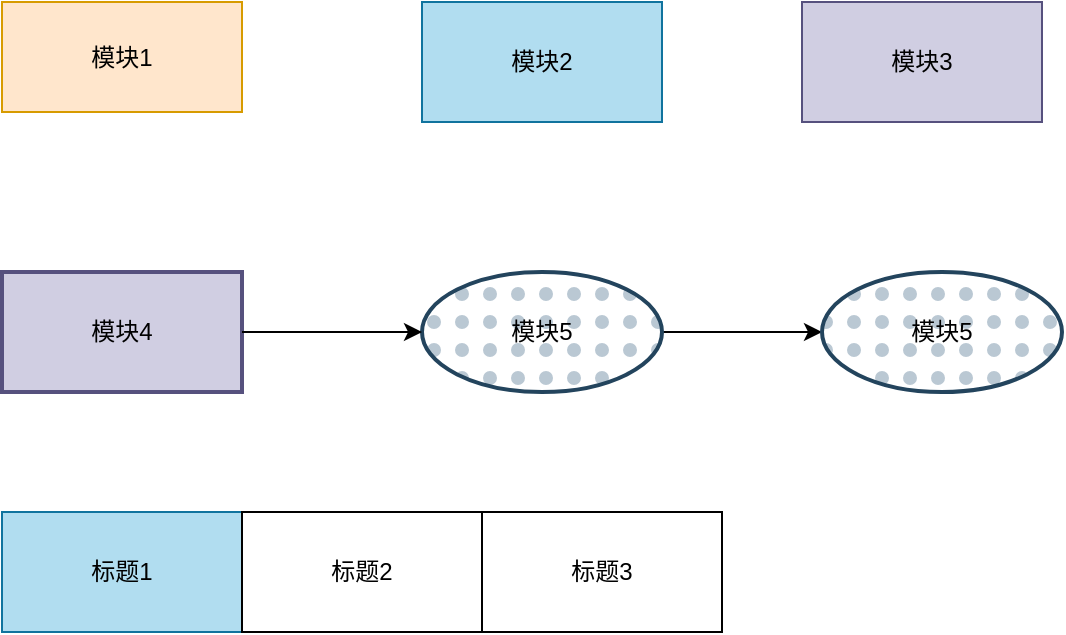 <mxfile version="15.2.9" type="github">
  <diagram id="22qsziHcIn2wkPls8kdA" name="Page-1">
    <mxGraphModel dx="1035" dy="547" grid="1" gridSize="10" guides="1" tooltips="1" connect="1" arrows="1" fold="1" page="1" pageScale="1" pageWidth="827" pageHeight="1169" math="0" shadow="0">
      <root>
        <mxCell id="0" />
        <mxCell id="1" parent="0" />
        <mxCell id="UEcl2CCvUrBCWsNmQVka-1" value="模块1" style="whiteSpace=wrap;html=1;fillColor=#ffe6cc;strokeColor=#d79b00;" vertex="1" parent="1">
          <mxGeometry x="200" y="125" width="120" height="55" as="geometry" />
        </mxCell>
        <mxCell id="UEcl2CCvUrBCWsNmQVka-2" value="模块2" style="whiteSpace=wrap;html=1;fillColor=#b1ddf0;strokeColor=#10739e;" vertex="1" parent="1">
          <mxGeometry x="410" y="125" width="120" height="60" as="geometry" />
        </mxCell>
        <mxCell id="UEcl2CCvUrBCWsNmQVka-3" value="模块3" style="whiteSpace=wrap;html=1;fillColor=#d0cee2;strokeColor=#56517e;" vertex="1" parent="1">
          <mxGeometry x="600" y="125" width="120" height="60" as="geometry" />
        </mxCell>
        <mxCell id="UEcl2CCvUrBCWsNmQVka-4" value="模块4" style="whiteSpace=wrap;html=1;strokeWidth=2;fillWeight=4;hachureGap=8;hachureAngle=45;fillColor=#d0cee2;strokeColor=#56517e;" vertex="1" parent="1">
          <mxGeometry x="200" y="260" width="120" height="60" as="geometry" />
        </mxCell>
        <mxCell id="UEcl2CCvUrBCWsNmQVka-14" value="" style="edgeStyle=orthogonalEdgeStyle;rounded=0;orthogonalLoop=1;jettySize=auto;html=1;" edge="1" parent="1" source="UEcl2CCvUrBCWsNmQVka-5" target="UEcl2CCvUrBCWsNmQVka-13">
          <mxGeometry relative="1" as="geometry" />
        </mxCell>
        <mxCell id="UEcl2CCvUrBCWsNmQVka-5" value="模块5" style="ellipse;whiteSpace=wrap;html=1;strokeWidth=2;fillWeight=2;hachureGap=8;fillColor=#bac8d3;fillStyle=dots;strokeColor=#23445d;" vertex="1" parent="1">
          <mxGeometry x="410" y="260" width="120" height="60" as="geometry" />
        </mxCell>
        <mxCell id="UEcl2CCvUrBCWsNmQVka-6" value="标题1" style="whiteSpace=wrap;html=1;glass=0;fillColor=#b1ddf0;strokeColor=#10739e;" vertex="1" parent="1">
          <mxGeometry x="200" y="380" width="120" height="60" as="geometry" />
        </mxCell>
        <mxCell id="UEcl2CCvUrBCWsNmQVka-7" value="标题2" style="whiteSpace=wrap;html=1;" vertex="1" parent="1">
          <mxGeometry x="320" y="380" width="120" height="60" as="geometry" />
        </mxCell>
        <mxCell id="UEcl2CCvUrBCWsNmQVka-8" value="标题3" style="whiteSpace=wrap;html=1;" vertex="1" parent="1">
          <mxGeometry x="440" y="380" width="120" height="60" as="geometry" />
        </mxCell>
        <mxCell id="UEcl2CCvUrBCWsNmQVka-12" value="" style="endArrow=classic;html=1;" edge="1" parent="1" source="UEcl2CCvUrBCWsNmQVka-4" target="UEcl2CCvUrBCWsNmQVka-5">
          <mxGeometry width="50" height="50" relative="1" as="geometry">
            <mxPoint x="400" y="290" as="sourcePoint" />
            <mxPoint x="450" y="240" as="targetPoint" />
          </mxGeometry>
        </mxCell>
        <mxCell id="UEcl2CCvUrBCWsNmQVka-13" value="模块5" style="ellipse;whiteSpace=wrap;html=1;strokeWidth=2;fillWeight=2;hachureGap=8;fillColor=#bac8d3;fillStyle=dots;strokeColor=#23445d;" vertex="1" parent="1">
          <mxGeometry x="610" y="260" width="120" height="60" as="geometry" />
        </mxCell>
      </root>
    </mxGraphModel>
  </diagram>
</mxfile>

